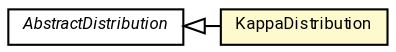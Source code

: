 #!/usr/local/bin/dot
#
# Class diagram 
# Generated by UMLGraph version R5_7_2-60-g0e99a6 (http://www.spinellis.gr/umlgraph/)
#

digraph G {
	graph [fontnames="svg"]
	edge [fontname="Roboto",fontsize=7,labelfontname="Roboto",labelfontsize=7,color="black"];
	node [fontname="Roboto",fontcolor="black",fontsize=8,shape=plaintext,margin=0,width=0,height=0];
	nodesep=0.15;
	ranksep=0.25;
	rankdir=LR;
	// de.lmu.ifi.dbs.elki.math.statistics.distribution.KappaDistribution
	c5941692 [label=<<table title="de.lmu.ifi.dbs.elki.math.statistics.distribution.KappaDistribution" border="0" cellborder="1" cellspacing="0" cellpadding="2" bgcolor="lemonChiffon" href="KappaDistribution.html" target="_parent">
		<tr><td><table border="0" cellspacing="0" cellpadding="1">
		<tr><td align="center" balign="center"> <font face="Roboto">KappaDistribution</font> </td></tr>
		</table></td></tr>
		</table>>, URL="KappaDistribution.html"];
	// de.lmu.ifi.dbs.elki.math.statistics.distribution.AbstractDistribution
	c5941702 [label=<<table title="de.lmu.ifi.dbs.elki.math.statistics.distribution.AbstractDistribution" border="0" cellborder="1" cellspacing="0" cellpadding="2" href="AbstractDistribution.html" target="_parent">
		<tr><td><table border="0" cellspacing="0" cellpadding="1">
		<tr><td align="center" balign="center"> <font face="Roboto"><i>AbstractDistribution</i></font> </td></tr>
		</table></td></tr>
		</table>>, URL="AbstractDistribution.html"];
	// de.lmu.ifi.dbs.elki.math.statistics.distribution.KappaDistribution extends de.lmu.ifi.dbs.elki.math.statistics.distribution.AbstractDistribution
	c5941702 -> c5941692 [arrowtail=empty,dir=back,weight=10];
}

